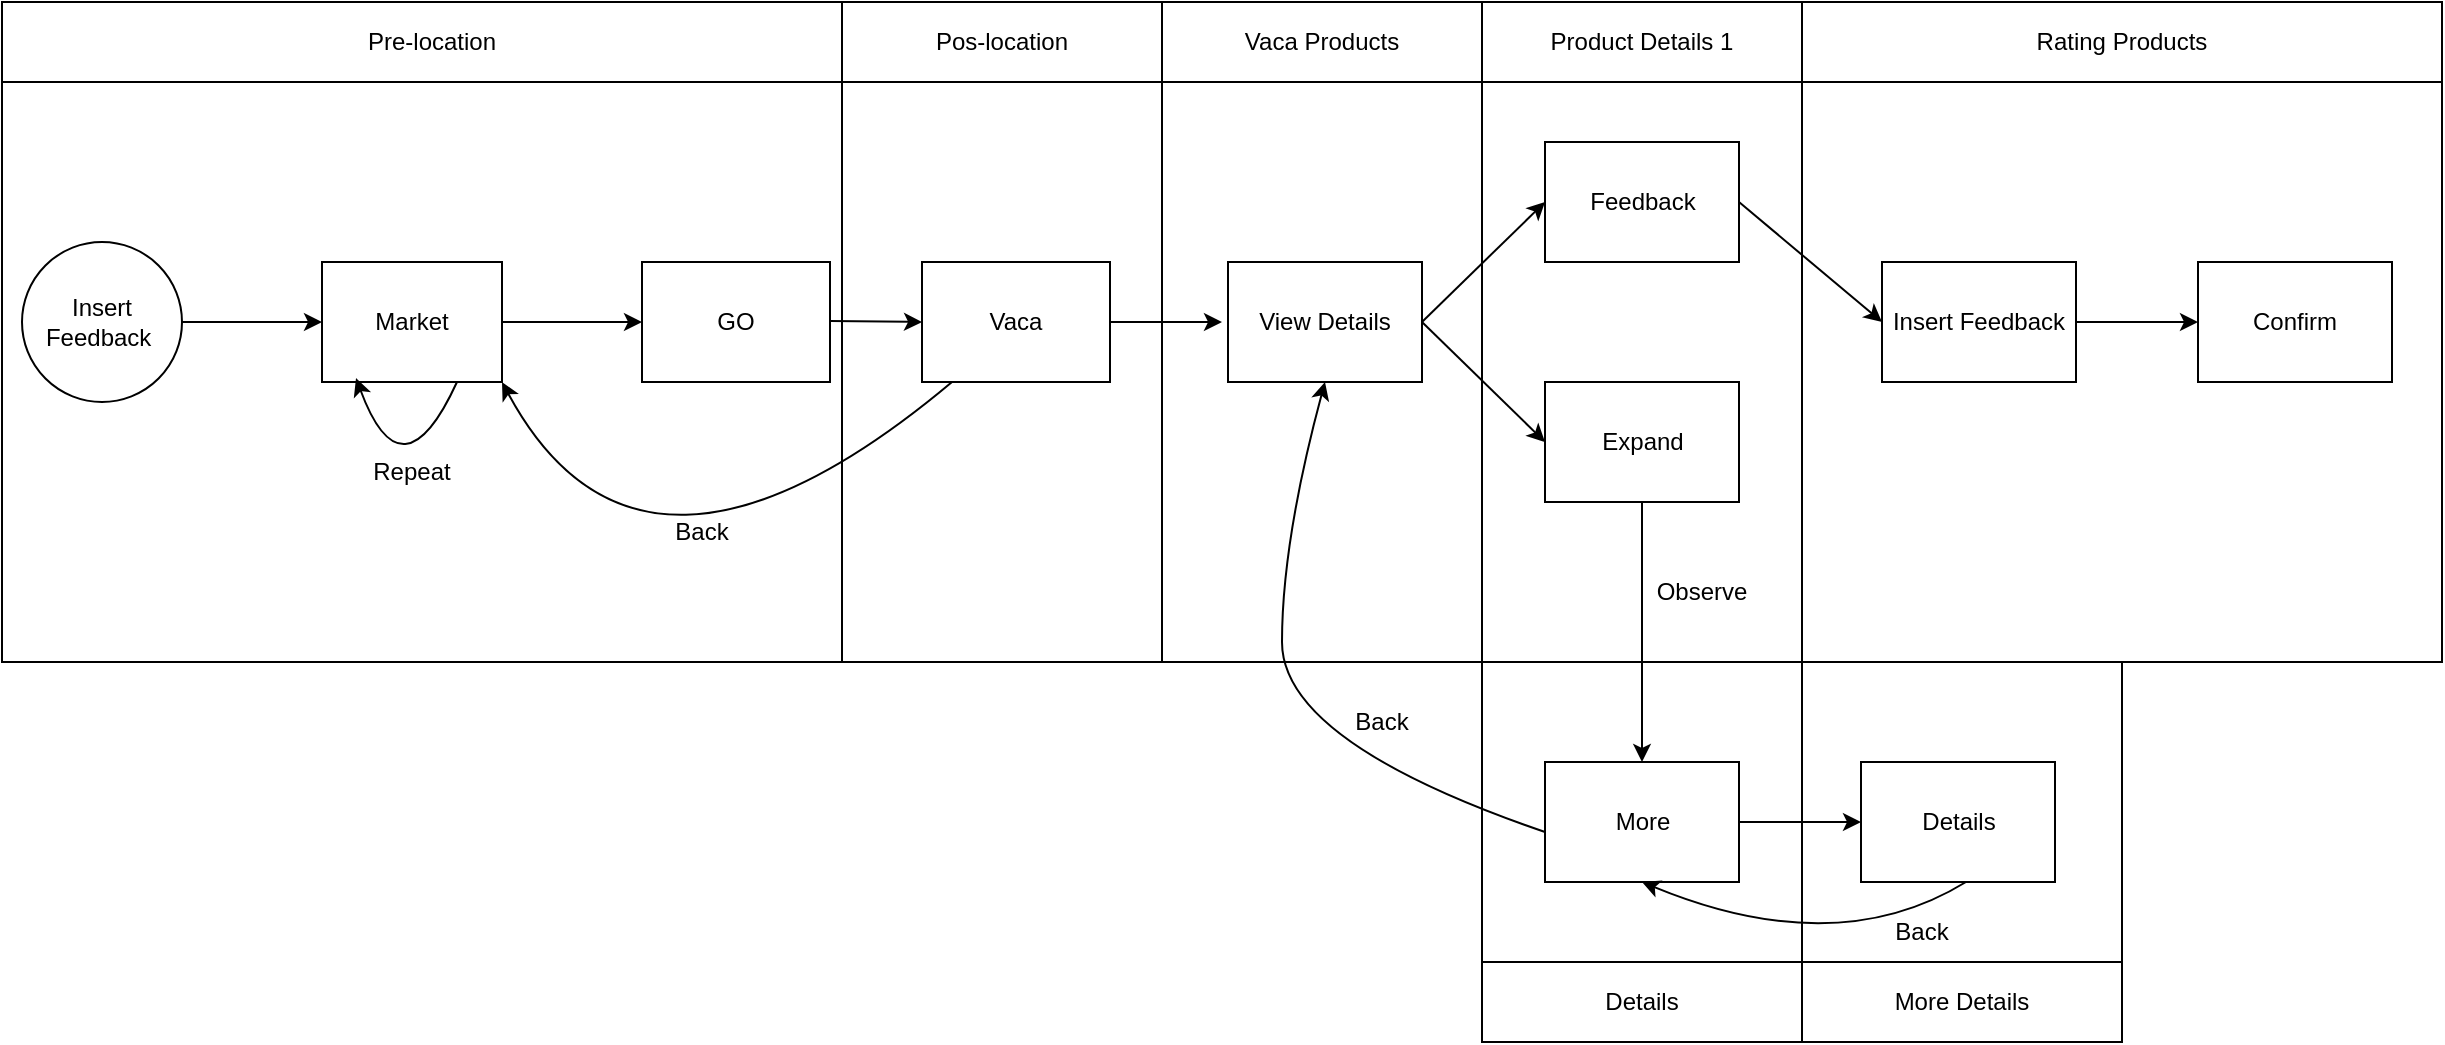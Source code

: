 <mxfile scale="1" border="0" version="24.0.2" type="device">
  <diagram name="Página-1" id="l7PXo3Qvs44DJ7HXHAk4">
    <mxGraphModel dx="954" dy="617" grid="1" gridSize="10" guides="1" tooltips="1" connect="1" arrows="1" fold="1" page="1" pageScale="1" pageWidth="827" pageHeight="1169" math="0" shadow="0">
      <root>
        <mxCell id="0" />
        <mxCell id="1" parent="0" />
        <mxCell id="CZt1CW7oFtfJ7X03w5nT-34" value="" style="rounded=0;whiteSpace=wrap;html=1;" parent="1" vertex="1">
          <mxGeometry x="740" y="570" width="160" height="190" as="geometry" />
        </mxCell>
        <mxCell id="CZt1CW7oFtfJ7X03w5nT-23" value="" style="rounded=0;whiteSpace=wrap;html=1;" parent="1" vertex="1">
          <mxGeometry x="580" y="240" width="160" height="330" as="geometry" />
        </mxCell>
        <mxCell id="CZt1CW7oFtfJ7X03w5nT-2" value="" style="rounded=0;whiteSpace=wrap;html=1;" parent="1" vertex="1">
          <mxGeometry y="240" width="420" height="330" as="geometry" />
        </mxCell>
        <mxCell id="CZt1CW7oFtfJ7X03w5nT-3" value="" style="rounded=0;whiteSpace=wrap;html=1;" parent="1" vertex="1">
          <mxGeometry x="420" y="240" width="160" height="330" as="geometry" />
        </mxCell>
        <mxCell id="CZt1CW7oFtfJ7X03w5nT-4" value="Pre-location" style="rounded=0;whiteSpace=wrap;html=1;" parent="1" vertex="1">
          <mxGeometry y="240" width="430" height="40" as="geometry" />
        </mxCell>
        <mxCell id="CZt1CW7oFtfJ7X03w5nT-5" value="Pos-location" style="rounded=0;whiteSpace=wrap;html=1;" parent="1" vertex="1">
          <mxGeometry x="420" y="240" width="160" height="40" as="geometry" />
        </mxCell>
        <mxCell id="CZt1CW7oFtfJ7X03w5nT-6" value="Insert&lt;div&gt;Feedback&amp;nbsp;&lt;/div&gt;" style="ellipse;whiteSpace=wrap;html=1;aspect=fixed;" parent="1" vertex="1">
          <mxGeometry x="10" y="360" width="80" height="80" as="geometry" />
        </mxCell>
        <mxCell id="CZt1CW7oFtfJ7X03w5nT-7" value="" style="endArrow=classic;html=1;rounded=0;exitX=1;exitY=0.5;exitDx=0;exitDy=0;entryX=0;entryY=0.5;entryDx=0;entryDy=0;" parent="1" source="CZt1CW7oFtfJ7X03w5nT-6" target="CZt1CW7oFtfJ7X03w5nT-8" edge="1">
          <mxGeometry width="50" height="50" relative="1" as="geometry">
            <mxPoint x="390" y="350" as="sourcePoint" />
            <mxPoint x="440" y="300" as="targetPoint" />
            <Array as="points">
              <mxPoint x="140" y="400" />
            </Array>
          </mxGeometry>
        </mxCell>
        <mxCell id="CZt1CW7oFtfJ7X03w5nT-8" value="Market" style="rounded=0;whiteSpace=wrap;html=1;" parent="1" vertex="1">
          <mxGeometry x="160" y="370" width="90" height="60" as="geometry" />
        </mxCell>
        <mxCell id="CZt1CW7oFtfJ7X03w5nT-11" value="" style="curved=1;endArrow=classic;html=1;rounded=0;exitX=0.75;exitY=1;exitDx=0;exitDy=0;entryX=0.189;entryY=0.967;entryDx=0;entryDy=0;entryPerimeter=0;" parent="1" source="CZt1CW7oFtfJ7X03w5nT-8" target="CZt1CW7oFtfJ7X03w5nT-8" edge="1">
          <mxGeometry width="50" height="50" relative="1" as="geometry">
            <mxPoint x="390" y="350" as="sourcePoint" />
            <mxPoint x="440" y="300" as="targetPoint" />
            <Array as="points">
              <mxPoint x="200" y="490" />
            </Array>
          </mxGeometry>
        </mxCell>
        <mxCell id="CZt1CW7oFtfJ7X03w5nT-12" value="Repeat" style="text;html=1;align=center;verticalAlign=middle;whiteSpace=wrap;rounded=0;" parent="1" vertex="1">
          <mxGeometry x="175" y="460" width="60" height="30" as="geometry" />
        </mxCell>
        <mxCell id="CZt1CW7oFtfJ7X03w5nT-13" value="GO" style="rounded=0;whiteSpace=wrap;html=1;" parent="1" vertex="1">
          <mxGeometry x="320" y="370" width="94" height="60" as="geometry" />
        </mxCell>
        <mxCell id="CZt1CW7oFtfJ7X03w5nT-15" value="" style="endArrow=classic;html=1;rounded=0;exitX=1;exitY=0.5;exitDx=0;exitDy=0;" parent="1" source="CZt1CW7oFtfJ7X03w5nT-8" target="CZt1CW7oFtfJ7X03w5nT-13" edge="1">
          <mxGeometry width="50" height="50" relative="1" as="geometry">
            <mxPoint x="100" y="410" as="sourcePoint" />
            <mxPoint x="170" y="410" as="targetPoint" />
            <Array as="points" />
          </mxGeometry>
        </mxCell>
        <mxCell id="CZt1CW7oFtfJ7X03w5nT-17" value="Vaca" style="rounded=0;whiteSpace=wrap;html=1;" parent="1" vertex="1">
          <mxGeometry x="460" y="370" width="94" height="60" as="geometry" />
        </mxCell>
        <mxCell id="CZt1CW7oFtfJ7X03w5nT-18" value="" style="endArrow=classic;html=1;rounded=0;exitX=1;exitY=0.5;exitDx=0;exitDy=0;" parent="1" source="CZt1CW7oFtfJ7X03w5nT-17" edge="1">
          <mxGeometry width="50" height="50" relative="1" as="geometry">
            <mxPoint x="560" y="400" as="sourcePoint" />
            <mxPoint x="610" y="400" as="targetPoint" />
            <Array as="points" />
          </mxGeometry>
        </mxCell>
        <mxCell id="CZt1CW7oFtfJ7X03w5nT-19" value="" style="curved=1;endArrow=classic;html=1;rounded=0;exitX=0.5;exitY=1;exitDx=0;exitDy=0;entryX=1;entryY=1;entryDx=0;entryDy=0;" parent="1" edge="1" target="CZt1CW7oFtfJ7X03w5nT-8">
          <mxGeometry width="50" height="50" relative="1" as="geometry">
            <mxPoint x="475" y="430" as="sourcePoint" />
            <mxPoint x="50" y="440" as="targetPoint" />
            <Array as="points">
              <mxPoint x="320" y="560" />
            </Array>
          </mxGeometry>
        </mxCell>
        <mxCell id="CZt1CW7oFtfJ7X03w5nT-20" value="Back" style="text;html=1;align=center;verticalAlign=middle;whiteSpace=wrap;rounded=0;" parent="1" vertex="1">
          <mxGeometry x="320" y="490" width="60" height="30" as="geometry" />
        </mxCell>
        <mxCell id="CZt1CW7oFtfJ7X03w5nT-22" value="" style="endArrow=classic;html=1;rounded=0;exitX=1;exitY=0.5;exitDx=0;exitDy=0;" parent="1" edge="1">
          <mxGeometry width="50" height="50" relative="1" as="geometry">
            <mxPoint x="414" y="399.5" as="sourcePoint" />
            <mxPoint x="460" y="400" as="targetPoint" />
            <Array as="points" />
          </mxGeometry>
        </mxCell>
        <mxCell id="CZt1CW7oFtfJ7X03w5nT-24" value="Vaca Products" style="rounded=0;whiteSpace=wrap;html=1;" parent="1" vertex="1">
          <mxGeometry x="580" y="240" width="160" height="40" as="geometry" />
        </mxCell>
        <mxCell id="CZt1CW7oFtfJ7X03w5nT-25" value="View Details" style="rounded=0;whiteSpace=wrap;html=1;" parent="1" vertex="1">
          <mxGeometry x="613" y="370" width="97" height="60" as="geometry" />
        </mxCell>
        <mxCell id="CZt1CW7oFtfJ7X03w5nT-26" value="" style="rounded=0;whiteSpace=wrap;html=1;" parent="1" vertex="1">
          <mxGeometry x="740" y="240" width="160" height="330" as="geometry" />
        </mxCell>
        <mxCell id="CZt1CW7oFtfJ7X03w5nT-27" value="Product Details 1" style="rounded=0;whiteSpace=wrap;html=1;" parent="1" vertex="1">
          <mxGeometry x="740" y="240" width="160" height="40" as="geometry" />
        </mxCell>
        <mxCell id="CZt1CW7oFtfJ7X03w5nT-28" value="" style="endArrow=classic;html=1;rounded=0;exitX=1;exitY=0.5;exitDx=0;exitDy=0;entryX=0;entryY=0.5;entryDx=0;entryDy=0;" parent="1" target="CZt1CW7oFtfJ7X03w5nT-29" edge="1">
          <mxGeometry width="50" height="50" relative="1" as="geometry">
            <mxPoint x="710" y="400" as="sourcePoint" />
            <mxPoint x="766" y="400" as="targetPoint" />
            <Array as="points" />
          </mxGeometry>
        </mxCell>
        <mxCell id="CZt1CW7oFtfJ7X03w5nT-29" value="Expand" style="rounded=0;whiteSpace=wrap;html=1;" parent="1" vertex="1">
          <mxGeometry x="771.5" y="430" width="97" height="60" as="geometry" />
        </mxCell>
        <mxCell id="CZt1CW7oFtfJ7X03w5nT-30" value="" style="endArrow=classic;html=1;rounded=0;exitX=1;exitY=0.5;exitDx=0;exitDy=0;entryX=0;entryY=0.5;entryDx=0;entryDy=0;" parent="1" source="CZt1CW7oFtfJ7X03w5nT-25" target="CZt1CW7oFtfJ7X03w5nT-32" edge="1">
          <mxGeometry width="50" height="50" relative="1" as="geometry">
            <mxPoint x="564" y="410" as="sourcePoint" />
            <mxPoint x="620" y="410" as="targetPoint" />
            <Array as="points" />
          </mxGeometry>
        </mxCell>
        <mxCell id="CZt1CW7oFtfJ7X03w5nT-32" value="Feedback" style="rounded=0;whiteSpace=wrap;html=1;" parent="1" vertex="1">
          <mxGeometry x="771.5" y="310" width="97" height="60" as="geometry" />
        </mxCell>
        <mxCell id="CZt1CW7oFtfJ7X03w5nT-33" value="" style="endArrow=classic;html=1;rounded=0;exitX=0.5;exitY=1;exitDx=0;exitDy=0;" parent="1" source="CZt1CW7oFtfJ7X03w5nT-29" edge="1">
          <mxGeometry width="50" height="50" relative="1" as="geometry">
            <mxPoint x="720" y="410" as="sourcePoint" />
            <mxPoint x="820" y="620" as="targetPoint" />
            <Array as="points" />
          </mxGeometry>
        </mxCell>
        <mxCell id="CZt1CW7oFtfJ7X03w5nT-35" value="Details" style="rounded=0;whiteSpace=wrap;html=1;" parent="1" vertex="1">
          <mxGeometry x="740" y="720" width="160" height="40" as="geometry" />
        </mxCell>
        <mxCell id="CZt1CW7oFtfJ7X03w5nT-37" value="More" style="rounded=0;whiteSpace=wrap;html=1;" parent="1" vertex="1">
          <mxGeometry x="771.5" y="620" width="97" height="60" as="geometry" />
        </mxCell>
        <mxCell id="CZt1CW7oFtfJ7X03w5nT-38" value="Observe" style="text;html=1;align=center;verticalAlign=middle;whiteSpace=wrap;rounded=0;" parent="1" vertex="1">
          <mxGeometry x="820" y="520" width="60" height="30" as="geometry" />
        </mxCell>
        <mxCell id="CZt1CW7oFtfJ7X03w5nT-39" value="" style="curved=1;endArrow=classic;html=1;rounded=0;exitX=0;exitY=0.5;exitDx=0;exitDy=0;entryX=0.5;entryY=1;entryDx=0;entryDy=0;" parent="1" target="CZt1CW7oFtfJ7X03w5nT-25" edge="1">
          <mxGeometry width="50" height="50" relative="1" as="geometry">
            <mxPoint x="771.5" y="655" as="sourcePoint" />
            <mxPoint x="771.5" y="480" as="targetPoint" />
            <Array as="points">
              <mxPoint x="640" y="610" />
              <mxPoint x="640" y="510" />
            </Array>
          </mxGeometry>
        </mxCell>
        <mxCell id="CZt1CW7oFtfJ7X03w5nT-40" value="Back" style="text;html=1;align=center;verticalAlign=middle;whiteSpace=wrap;rounded=0;" parent="1" vertex="1">
          <mxGeometry x="660" y="585" width="60" height="30" as="geometry" />
        </mxCell>
        <mxCell id="CZt1CW7oFtfJ7X03w5nT-41" value="" style="rounded=0;whiteSpace=wrap;html=1;" parent="1" vertex="1">
          <mxGeometry x="900" y="240" width="320" height="330" as="geometry" />
        </mxCell>
        <mxCell id="CZt1CW7oFtfJ7X03w5nT-42" value="Rating Products" style="rounded=0;whiteSpace=wrap;html=1;" parent="1" vertex="1">
          <mxGeometry x="900" y="240" width="320" height="40" as="geometry" />
        </mxCell>
        <mxCell id="CZt1CW7oFtfJ7X03w5nT-43" value="" style="endArrow=classic;html=1;rounded=0;exitX=1;exitY=0.5;exitDx=0;exitDy=0;entryX=0;entryY=0.5;entryDx=0;entryDy=0;" parent="1" source="CZt1CW7oFtfJ7X03w5nT-32" edge="1">
          <mxGeometry width="50" height="50" relative="1" as="geometry">
            <mxPoint x="868.5" y="400" as="sourcePoint" />
            <mxPoint x="940" y="400" as="targetPoint" />
            <Array as="points" />
          </mxGeometry>
        </mxCell>
        <mxCell id="CZt1CW7oFtfJ7X03w5nT-49" value="Insert Feedback" style="rounded=0;whiteSpace=wrap;html=1;" parent="1" vertex="1">
          <mxGeometry x="940" y="370" width="97" height="60" as="geometry" />
        </mxCell>
        <mxCell id="CZt1CW7oFtfJ7X03w5nT-55" value="" style="rounded=0;whiteSpace=wrap;html=1;" parent="1" vertex="1">
          <mxGeometry x="900" y="570" width="160" height="190" as="geometry" />
        </mxCell>
        <mxCell id="CZt1CW7oFtfJ7X03w5nT-56" value="More Details" style="rounded=0;whiteSpace=wrap;html=1;" parent="1" vertex="1">
          <mxGeometry x="900" y="720" width="160" height="40" as="geometry" />
        </mxCell>
        <mxCell id="CZt1CW7oFtfJ7X03w5nT-60" value="" style="endArrow=classic;html=1;rounded=0;exitX=1;exitY=0.5;exitDx=0;exitDy=0;entryX=0;entryY=0.5;entryDx=0;entryDy=0;" parent="1" target="CZt1CW7oFtfJ7X03w5nT-61" edge="1">
          <mxGeometry width="50" height="50" relative="1" as="geometry">
            <mxPoint x="868.5" y="650" as="sourcePoint" />
            <mxPoint x="778" y="720" as="targetPoint" />
            <Array as="points" />
          </mxGeometry>
        </mxCell>
        <mxCell id="CZt1CW7oFtfJ7X03w5nT-61" value="Details" style="rounded=0;whiteSpace=wrap;html=1;" parent="1" vertex="1">
          <mxGeometry x="929.5" y="620" width="97" height="60" as="geometry" />
        </mxCell>
        <mxCell id="CZt1CW7oFtfJ7X03w5nT-62" value="" style="curved=1;endArrow=classic;html=1;rounded=0;exitX=0.5;exitY=1;exitDx=0;exitDy=0;entryX=0.5;entryY=1;entryDx=0;entryDy=0;" parent="1" target="CZt1CW7oFtfJ7X03w5nT-37" edge="1">
          <mxGeometry width="50" height="50" relative="1" as="geometry">
            <mxPoint x="982" y="680" as="sourcePoint" />
            <mxPoint x="827" y="690" as="targetPoint" />
            <Array as="points">
              <mxPoint x="917" y="720" />
            </Array>
          </mxGeometry>
        </mxCell>
        <mxCell id="CZt1CW7oFtfJ7X03w5nT-63" value="Back" style="text;html=1;align=center;verticalAlign=middle;whiteSpace=wrap;rounded=0;" parent="1" vertex="1">
          <mxGeometry x="929.5" y="690" width="60" height="30" as="geometry" />
        </mxCell>
        <mxCell id="CZt1CW7oFtfJ7X03w5nT-64" value="" style="endArrow=classic;html=1;rounded=0;exitX=1;exitY=0.5;exitDx=0;exitDy=0;entryX=0;entryY=0.5;entryDx=0;entryDy=0;" parent="1" target="CZt1CW7oFtfJ7X03w5nT-65" edge="1">
          <mxGeometry width="50" height="50" relative="1" as="geometry">
            <mxPoint x="1037" y="400" as="sourcePoint" />
            <mxPoint x="946.5" y="470" as="targetPoint" />
            <Array as="points" />
          </mxGeometry>
        </mxCell>
        <mxCell id="CZt1CW7oFtfJ7X03w5nT-65" value="Confirm" style="rounded=0;whiteSpace=wrap;html=1;" parent="1" vertex="1">
          <mxGeometry x="1098" y="370" width="97" height="60" as="geometry" />
        </mxCell>
      </root>
    </mxGraphModel>
  </diagram>
</mxfile>
